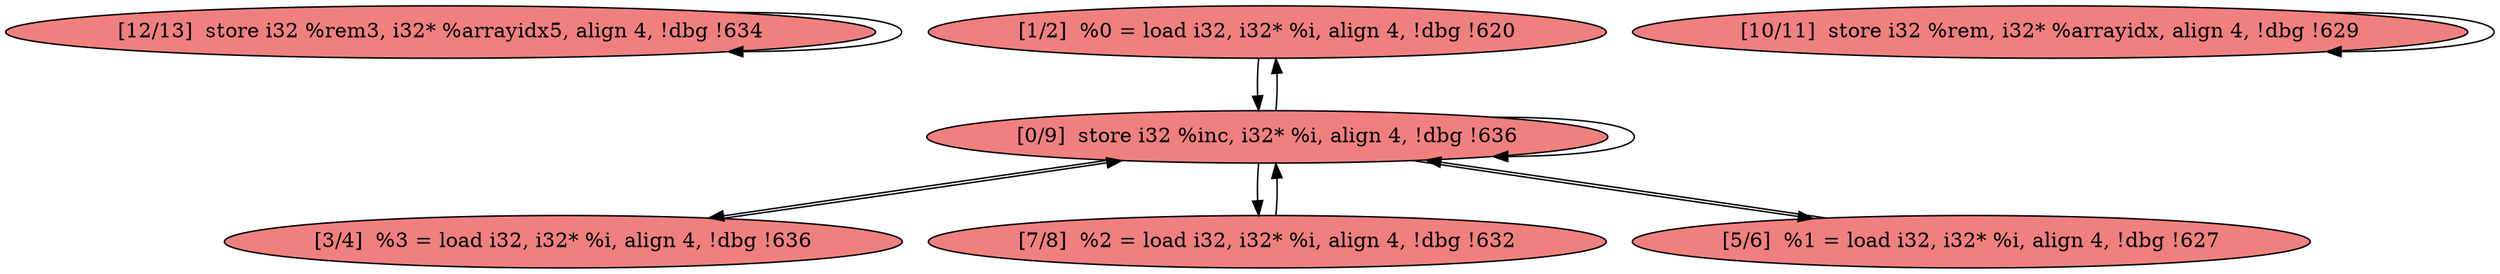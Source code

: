 
digraph G {


node94 [fillcolor=lightcoral,label="[12/13]  store i32 %rem3, i32* %arrayidx5, align 4, !dbg !634",shape=ellipse,style=filled ]
node89 [fillcolor=lightcoral,label="[1/2]  %0 = load i32, i32* %i, align 4, !dbg !620",shape=ellipse,style=filled ]
node91 [fillcolor=lightcoral,label="[10/11]  store i32 %rem, i32* %arrayidx, align 4, !dbg !629",shape=ellipse,style=filled ]
node88 [fillcolor=lightcoral,label="[0/9]  store i32 %inc, i32* %i, align 4, !dbg !636",shape=ellipse,style=filled ]
node90 [fillcolor=lightcoral,label="[3/4]  %3 = load i32, i32* %i, align 4, !dbg !636",shape=ellipse,style=filled ]
node93 [fillcolor=lightcoral,label="[7/8]  %2 = load i32, i32* %i, align 4, !dbg !632",shape=ellipse,style=filled ]
node92 [fillcolor=lightcoral,label="[5/6]  %1 = load i32, i32* %i, align 4, !dbg !627",shape=ellipse,style=filled ]

node88->node93 [ ]
node88->node92 [ ]
node92->node88 [ ]
node93->node88 [ ]
node88->node90 [ ]
node89->node88 [ ]
node88->node88 [ ]
node88->node89 [ ]
node94->node94 [ ]
node91->node91 [ ]
node90->node88 [ ]


}
